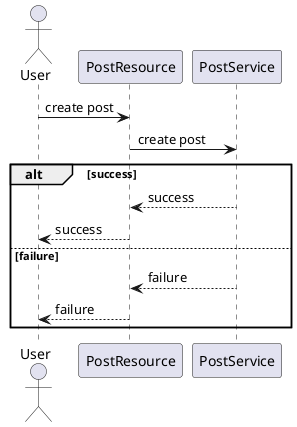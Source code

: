 @startuml create-post-diagram 

actor User 
User -> PostResource: create post
PostResource -> PostService: create post
alt success 
    PostResource <-- PostService: success
    User <-- PostResource: success
else failure
    PostResource <-- PostService: failure
    User <-- PostResource: failure
end





@enduml